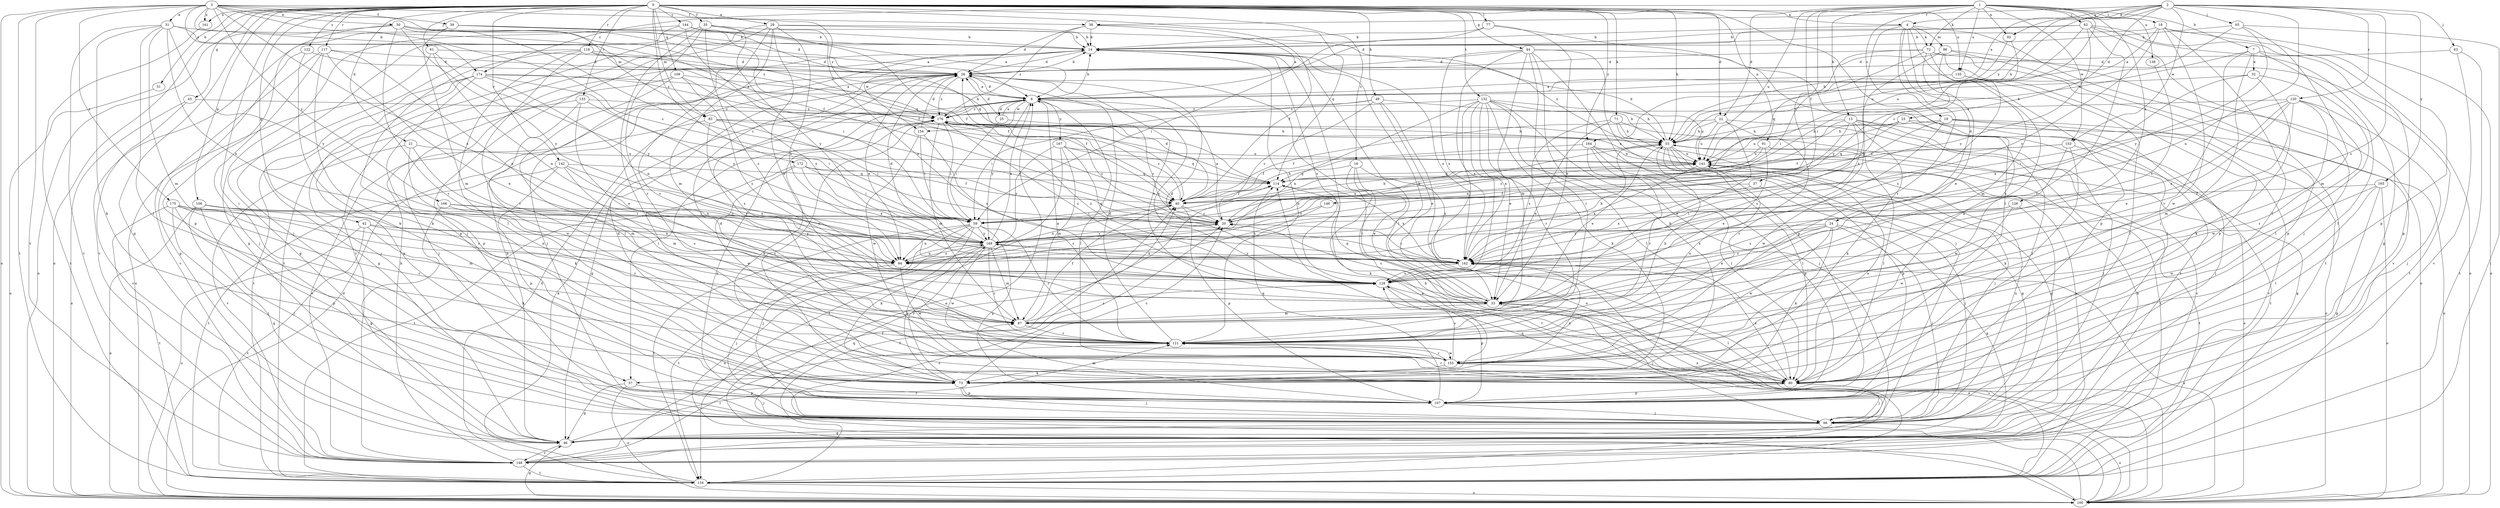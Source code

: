 strict digraph  {
0;
1;
2;
3;
4;
6;
7;
13;
14;
16;
18;
19;
20;
21;
22;
23;
24;
25;
26;
29;
30;
31;
32;
33;
35;
37;
38;
39;
40;
42;
43;
44;
46;
49;
51;
53;
57;
59;
61;
62;
63;
65;
66;
71;
72;
73;
77;
80;
83;
86;
87;
91;
92;
94;
100;
106;
107;
109;
114;
117;
118;
120;
121;
122;
126;
128;
132;
133;
134;
135;
138;
141;
142;
144;
146;
148;
153;
154;
155;
161;
162;
164;
165;
166;
167;
169;
172;
174;
175;
176;
0 -> 4  [label=a];
0 -> 16  [label=c];
0 -> 21  [label=d];
0 -> 22  [label=d];
0 -> 29  [label=e];
0 -> 35  [label=f];
0 -> 42  [label=g];
0 -> 43  [label=g];
0 -> 44  [label=g];
0 -> 46  [label=g];
0 -> 49  [label=h];
0 -> 51  [label=h];
0 -> 53  [label=h];
0 -> 57  [label=i];
0 -> 61  [label=j];
0 -> 71  [label=k];
0 -> 77  [label=l];
0 -> 80  [label=l];
0 -> 83  [label=m];
0 -> 91  [label=n];
0 -> 100  [label=o];
0 -> 106  [label=p];
0 -> 109  [label=q];
0 -> 114  [label=q];
0 -> 117  [label=r];
0 -> 118  [label=r];
0 -> 122  [label=s];
0 -> 132  [label=t];
0 -> 133  [label=t];
0 -> 135  [label=u];
0 -> 142  [label=v];
0 -> 144  [label=v];
0 -> 161  [label=x];
0 -> 164  [label=y];
0 -> 172  [label=z];
1 -> 7  [label=b];
1 -> 13  [label=b];
1 -> 18  [label=c];
1 -> 19  [label=c];
1 -> 20  [label=c];
1 -> 22  [label=d];
1 -> 37  [label=f];
1 -> 62  [label=j];
1 -> 72  [label=k];
1 -> 92  [label=n];
1 -> 126  [label=s];
1 -> 135  [label=u];
1 -> 138  [label=u];
1 -> 141  [label=u];
1 -> 146  [label=v];
1 -> 153  [label=w];
1 -> 174  [label=z];
2 -> 4  [label=a];
2 -> 6  [label=a];
2 -> 23  [label=d];
2 -> 38  [label=f];
2 -> 53  [label=h];
2 -> 63  [label=j];
2 -> 65  [label=j];
2 -> 92  [label=n];
2 -> 94  [label=n];
2 -> 120  [label=r];
2 -> 128  [label=s];
2 -> 153  [label=w];
2 -> 164  [label=y];
2 -> 165  [label=y];
3 -> 20  [label=c];
3 -> 30  [label=e];
3 -> 31  [label=e];
3 -> 38  [label=f];
3 -> 39  [label=f];
3 -> 40  [label=f];
3 -> 83  [label=m];
3 -> 100  [label=o];
3 -> 134  [label=t];
3 -> 148  [label=v];
3 -> 161  [label=x];
3 -> 162  [label=x];
3 -> 166  [label=y];
3 -> 174  [label=z];
3 -> 175  [label=z];
3 -> 176  [label=z];
4 -> 14  [label=b];
4 -> 24  [label=d];
4 -> 72  [label=k];
4 -> 73  [label=k];
4 -> 86  [label=m];
4 -> 107  [label=p];
4 -> 121  [label=r];
4 -> 134  [label=t];
4 -> 162  [label=x];
6 -> 14  [label=b];
6 -> 25  [label=d];
6 -> 26  [label=d];
6 -> 46  [label=g];
6 -> 57  [label=i];
6 -> 80  [label=l];
6 -> 128  [label=s];
6 -> 154  [label=w];
6 -> 167  [label=y];
6 -> 169  [label=y];
6 -> 176  [label=z];
7 -> 32  [label=e];
7 -> 53  [label=h];
7 -> 57  [label=i];
7 -> 80  [label=l];
7 -> 107  [label=p];
7 -> 121  [label=r];
13 -> 20  [label=c];
13 -> 53  [label=h];
13 -> 66  [label=j];
13 -> 73  [label=k];
13 -> 80  [label=l];
13 -> 94  [label=n];
13 -> 128  [label=s];
13 -> 134  [label=t];
14 -> 26  [label=d];
14 -> 66  [label=j];
14 -> 80  [label=l];
14 -> 128  [label=s];
14 -> 154  [label=w];
14 -> 162  [label=x];
16 -> 33  [label=e];
16 -> 73  [label=k];
16 -> 114  [label=q];
16 -> 134  [label=t];
16 -> 162  [label=x];
18 -> 6  [label=a];
18 -> 14  [label=b];
18 -> 80  [label=l];
18 -> 100  [label=o];
18 -> 107  [label=p];
18 -> 155  [label=w];
18 -> 169  [label=y];
19 -> 40  [label=f];
19 -> 53  [label=h];
19 -> 66  [label=j];
19 -> 100  [label=o];
19 -> 148  [label=v];
19 -> 155  [label=w];
20 -> 6  [label=a];
20 -> 53  [label=h];
20 -> 141  [label=u];
20 -> 169  [label=y];
20 -> 176  [label=z];
21 -> 73  [label=k];
21 -> 87  [label=m];
21 -> 141  [label=u];
21 -> 148  [label=v];
22 -> 33  [label=e];
22 -> 40  [label=f];
22 -> 53  [label=h];
22 -> 121  [label=r];
22 -> 141  [label=u];
22 -> 148  [label=v];
23 -> 53  [label=h];
23 -> 100  [label=o];
23 -> 114  [label=q];
23 -> 141  [label=u];
23 -> 162  [label=x];
24 -> 33  [label=e];
24 -> 46  [label=g];
24 -> 66  [label=j];
24 -> 73  [label=k];
24 -> 128  [label=s];
24 -> 155  [label=w];
24 -> 162  [label=x];
24 -> 169  [label=y];
25 -> 6  [label=a];
25 -> 20  [label=c];
25 -> 26  [label=d];
25 -> 59  [label=i];
26 -> 6  [label=a];
26 -> 14  [label=b];
26 -> 33  [label=e];
26 -> 80  [label=l];
26 -> 94  [label=n];
26 -> 121  [label=r];
26 -> 176  [label=z];
29 -> 14  [label=b];
29 -> 33  [label=e];
29 -> 66  [label=j];
29 -> 87  [label=m];
29 -> 94  [label=n];
29 -> 121  [label=r];
29 -> 141  [label=u];
29 -> 148  [label=v];
29 -> 162  [label=x];
30 -> 6  [label=a];
30 -> 14  [label=b];
30 -> 20  [label=c];
30 -> 100  [label=o];
30 -> 107  [label=p];
30 -> 114  [label=q];
30 -> 121  [label=r];
30 -> 169  [label=y];
31 -> 14  [label=b];
31 -> 73  [label=k];
31 -> 80  [label=l];
31 -> 87  [label=m];
31 -> 94  [label=n];
31 -> 148  [label=v];
31 -> 169  [label=y];
31 -> 176  [label=z];
32 -> 6  [label=a];
32 -> 73  [label=k];
32 -> 80  [label=l];
32 -> 162  [label=x];
33 -> 14  [label=b];
33 -> 20  [label=c];
33 -> 26  [label=d];
33 -> 66  [label=j];
33 -> 80  [label=l];
33 -> 87  [label=m];
33 -> 114  [label=q];
35 -> 14  [label=b];
35 -> 40  [label=f];
35 -> 80  [label=l];
35 -> 121  [label=r];
35 -> 128  [label=s];
35 -> 134  [label=t];
35 -> 169  [label=y];
37 -> 40  [label=f];
37 -> 66  [label=j];
37 -> 162  [label=x];
38 -> 6  [label=a];
38 -> 14  [label=b];
38 -> 26  [label=d];
38 -> 40  [label=f];
38 -> 176  [label=z];
39 -> 6  [label=a];
39 -> 14  [label=b];
39 -> 26  [label=d];
39 -> 87  [label=m];
39 -> 148  [label=v];
40 -> 20  [label=c];
40 -> 26  [label=d];
40 -> 53  [label=h];
40 -> 59  [label=i];
40 -> 94  [label=n];
40 -> 107  [label=p];
40 -> 176  [label=z];
42 -> 73  [label=k];
42 -> 94  [label=n];
42 -> 100  [label=o];
42 -> 134  [label=t];
42 -> 169  [label=y];
43 -> 100  [label=o];
43 -> 148  [label=v];
43 -> 176  [label=z];
44 -> 26  [label=d];
44 -> 66  [label=j];
44 -> 73  [label=k];
44 -> 87  [label=m];
44 -> 107  [label=p];
44 -> 121  [label=r];
44 -> 128  [label=s];
44 -> 134  [label=t];
44 -> 162  [label=x];
46 -> 14  [label=b];
46 -> 53  [label=h];
46 -> 121  [label=r];
46 -> 148  [label=v];
49 -> 20  [label=c];
49 -> 33  [label=e];
49 -> 53  [label=h];
49 -> 59  [label=i];
49 -> 80  [label=l];
49 -> 176  [label=z];
51 -> 100  [label=o];
53 -> 14  [label=b];
53 -> 33  [label=e];
53 -> 46  [label=g];
53 -> 66  [label=j];
53 -> 80  [label=l];
53 -> 100  [label=o];
53 -> 107  [label=p];
53 -> 141  [label=u];
57 -> 46  [label=g];
57 -> 66  [label=j];
57 -> 100  [label=o];
57 -> 107  [label=p];
59 -> 66  [label=j];
59 -> 73  [label=k];
59 -> 94  [label=n];
59 -> 100  [label=o];
59 -> 107  [label=p];
59 -> 121  [label=r];
59 -> 134  [label=t];
59 -> 169  [label=y];
61 -> 26  [label=d];
61 -> 94  [label=n];
61 -> 100  [label=o];
61 -> 169  [label=y];
62 -> 14  [label=b];
62 -> 26  [label=d];
62 -> 46  [label=g];
62 -> 59  [label=i];
62 -> 66  [label=j];
62 -> 100  [label=o];
62 -> 121  [label=r];
62 -> 169  [label=y];
63 -> 26  [label=d];
63 -> 134  [label=t];
63 -> 148  [label=v];
65 -> 14  [label=b];
65 -> 87  [label=m];
65 -> 134  [label=t];
65 -> 141  [label=u];
65 -> 169  [label=y];
66 -> 46  [label=g];
66 -> 100  [label=o];
66 -> 141  [label=u];
66 -> 176  [label=z];
71 -> 33  [label=e];
71 -> 53  [label=h];
71 -> 128  [label=s];
71 -> 134  [label=t];
71 -> 148  [label=v];
72 -> 26  [label=d];
72 -> 59  [label=i];
72 -> 87  [label=m];
72 -> 107  [label=p];
72 -> 114  [label=q];
72 -> 134  [label=t];
72 -> 169  [label=y];
73 -> 20  [label=c];
73 -> 26  [label=d];
73 -> 66  [label=j];
73 -> 107  [label=p];
73 -> 162  [label=x];
73 -> 169  [label=y];
73 -> 176  [label=z];
77 -> 14  [label=b];
77 -> 33  [label=e];
77 -> 59  [label=i];
77 -> 66  [label=j];
80 -> 66  [label=j];
80 -> 107  [label=p];
80 -> 121  [label=r];
80 -> 141  [label=u];
80 -> 162  [label=x];
83 -> 20  [label=c];
83 -> 53  [label=h];
83 -> 59  [label=i];
83 -> 128  [label=s];
83 -> 148  [label=v];
86 -> 26  [label=d];
86 -> 33  [label=e];
86 -> 100  [label=o];
86 -> 107  [label=p];
86 -> 148  [label=v];
86 -> 162  [label=x];
87 -> 40  [label=f];
87 -> 121  [label=r];
87 -> 128  [label=s];
91 -> 20  [label=c];
91 -> 33  [label=e];
91 -> 80  [label=l];
91 -> 141  [label=u];
92 -> 53  [label=h];
92 -> 141  [label=u];
94 -> 20  [label=c];
94 -> 66  [label=j];
94 -> 155  [label=w];
94 -> 169  [label=y];
100 -> 6  [label=a];
100 -> 14  [label=b];
100 -> 20  [label=c];
100 -> 26  [label=d];
100 -> 46  [label=g];
100 -> 114  [label=q];
100 -> 128  [label=s];
100 -> 162  [label=x];
106 -> 46  [label=g];
106 -> 59  [label=i];
106 -> 66  [label=j];
106 -> 94  [label=n];
106 -> 100  [label=o];
106 -> 128  [label=s];
107 -> 66  [label=j];
107 -> 87  [label=m];
107 -> 114  [label=q];
109 -> 6  [label=a];
109 -> 66  [label=j];
109 -> 80  [label=l];
109 -> 128  [label=s];
109 -> 169  [label=y];
114 -> 40  [label=f];
114 -> 162  [label=x];
117 -> 26  [label=d];
117 -> 33  [label=e];
117 -> 66  [label=j];
117 -> 73  [label=k];
117 -> 94  [label=n];
117 -> 148  [label=v];
118 -> 26  [label=d];
118 -> 40  [label=f];
118 -> 46  [label=g];
118 -> 53  [label=h];
118 -> 80  [label=l];
118 -> 107  [label=p];
118 -> 121  [label=r];
120 -> 33  [label=e];
120 -> 59  [label=i];
120 -> 66  [label=j];
120 -> 87  [label=m];
120 -> 121  [label=r];
120 -> 155  [label=w];
120 -> 162  [label=x];
120 -> 176  [label=z];
121 -> 6  [label=a];
121 -> 14  [label=b];
121 -> 26  [label=d];
121 -> 53  [label=h];
121 -> 141  [label=u];
121 -> 155  [label=w];
122 -> 26  [label=d];
122 -> 46  [label=g];
122 -> 73  [label=k];
126 -> 59  [label=i];
126 -> 66  [label=j];
126 -> 128  [label=s];
126 -> 155  [label=w];
128 -> 33  [label=e];
128 -> 107  [label=p];
128 -> 176  [label=z];
132 -> 33  [label=e];
132 -> 53  [label=h];
132 -> 66  [label=j];
132 -> 73  [label=k];
132 -> 80  [label=l];
132 -> 94  [label=n];
132 -> 100  [label=o];
132 -> 121  [label=r];
132 -> 141  [label=u];
132 -> 162  [label=x];
132 -> 176  [label=z];
133 -> 33  [label=e];
133 -> 59  [label=i];
133 -> 107  [label=p];
133 -> 155  [label=w];
133 -> 176  [label=z];
134 -> 6  [label=a];
134 -> 26  [label=d];
134 -> 33  [label=e];
134 -> 40  [label=f];
134 -> 100  [label=o];
134 -> 114  [label=q];
135 -> 6  [label=a];
135 -> 80  [label=l];
135 -> 128  [label=s];
138 -> 128  [label=s];
141 -> 114  [label=q];
141 -> 134  [label=t];
141 -> 162  [label=x];
142 -> 87  [label=m];
142 -> 94  [label=n];
142 -> 107  [label=p];
142 -> 114  [label=q];
142 -> 134  [label=t];
142 -> 162  [label=x];
144 -> 14  [label=b];
144 -> 40  [label=f];
144 -> 46  [label=g];
144 -> 59  [label=i];
144 -> 66  [label=j];
144 -> 114  [label=q];
146 -> 20  [label=c];
146 -> 94  [label=n];
148 -> 14  [label=b];
148 -> 40  [label=f];
148 -> 121  [label=r];
148 -> 134  [label=t];
148 -> 162  [label=x];
153 -> 40  [label=f];
153 -> 46  [label=g];
153 -> 73  [label=k];
153 -> 141  [label=u];
153 -> 155  [label=w];
154 -> 26  [label=d];
154 -> 59  [label=i];
154 -> 128  [label=s];
154 -> 155  [label=w];
155 -> 26  [label=d];
155 -> 73  [label=k];
155 -> 80  [label=l];
155 -> 121  [label=r];
155 -> 128  [label=s];
161 -> 134  [label=t];
162 -> 20  [label=c];
162 -> 53  [label=h];
162 -> 128  [label=s];
162 -> 169  [label=y];
164 -> 40  [label=f];
164 -> 46  [label=g];
164 -> 80  [label=l];
164 -> 107  [label=p];
164 -> 121  [label=r];
164 -> 141  [label=u];
165 -> 40  [label=f];
165 -> 46  [label=g];
165 -> 80  [label=l];
165 -> 100  [label=o];
165 -> 155  [label=w];
166 -> 20  [label=c];
166 -> 46  [label=g];
166 -> 121  [label=r];
166 -> 169  [label=y];
167 -> 87  [label=m];
167 -> 114  [label=q];
167 -> 134  [label=t];
167 -> 141  [label=u];
167 -> 162  [label=x];
167 -> 169  [label=y];
169 -> 6  [label=a];
169 -> 26  [label=d];
169 -> 73  [label=k];
169 -> 87  [label=m];
169 -> 94  [label=n];
169 -> 121  [label=r];
169 -> 134  [label=t];
169 -> 155  [label=w];
169 -> 162  [label=x];
172 -> 40  [label=f];
172 -> 59  [label=i];
172 -> 114  [label=q];
172 -> 134  [label=t];
172 -> 155  [label=w];
172 -> 162  [label=x];
174 -> 6  [label=a];
174 -> 40  [label=f];
174 -> 46  [label=g];
174 -> 66  [label=j];
174 -> 94  [label=n];
174 -> 107  [label=p];
174 -> 134  [label=t];
174 -> 169  [label=y];
175 -> 59  [label=i];
175 -> 66  [label=j];
175 -> 87  [label=m];
175 -> 107  [label=p];
175 -> 121  [label=r];
175 -> 128  [label=s];
175 -> 134  [label=t];
176 -> 53  [label=h];
176 -> 59  [label=i];
176 -> 73  [label=k];
176 -> 87  [label=m];
176 -> 128  [label=s];
176 -> 141  [label=u];
}
